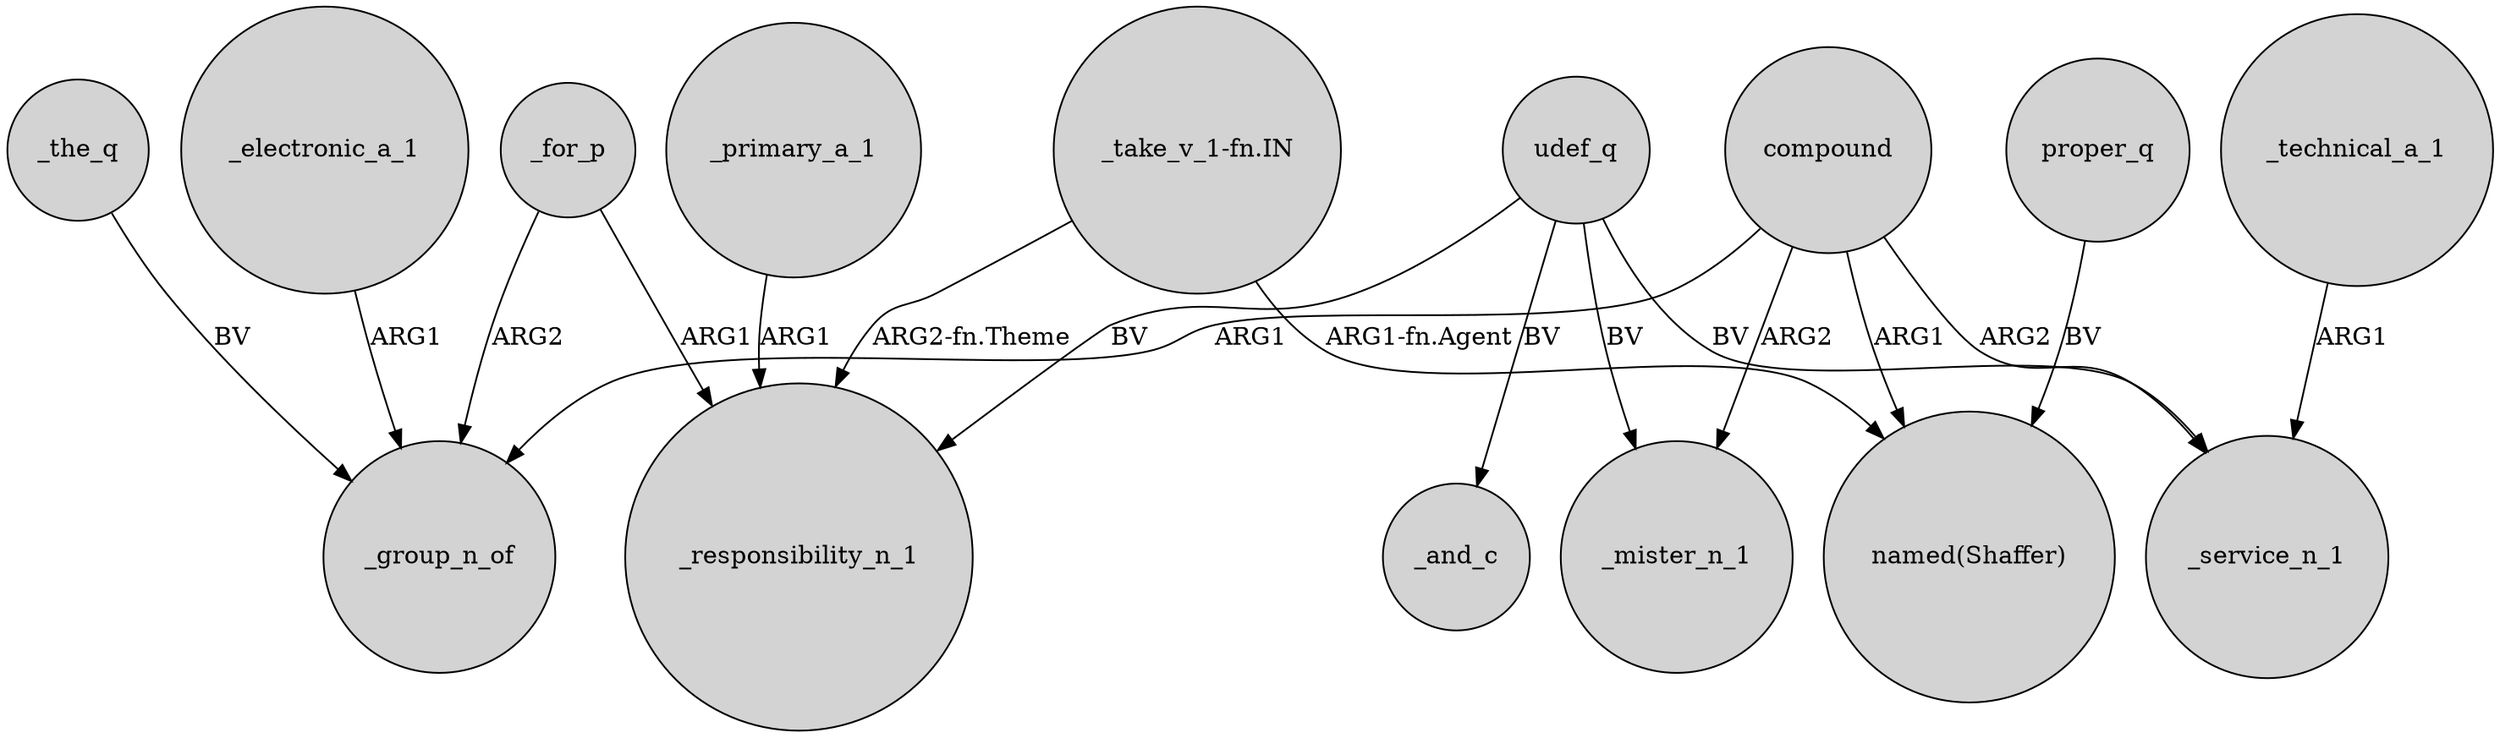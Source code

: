 digraph {
	node [shape=circle style=filled]
	udef_q -> _responsibility_n_1 [label=BV]
	udef_q -> _mister_n_1 [label=BV]
	proper_q -> "named(Shaffer)" [label=BV]
	_primary_a_1 -> _responsibility_n_1 [label=ARG1]
	_for_p -> _group_n_of [label=ARG2]
	udef_q -> _service_n_1 [label=BV]
	_technical_a_1 -> _service_n_1 [label=ARG1]
	_for_p -> _responsibility_n_1 [label=ARG1]
	compound -> _service_n_1 [label=ARG2]
	"_take_v_1-fn.IN" -> _responsibility_n_1 [label="ARG2-fn.Theme"]
	_the_q -> _group_n_of [label=BV]
	udef_q -> _and_c [label=BV]
	_electronic_a_1 -> _group_n_of [label=ARG1]
	compound -> _group_n_of [label=ARG1]
	compound -> _mister_n_1 [label=ARG2]
	"_take_v_1-fn.IN" -> "named(Shaffer)" [label="ARG1-fn.Agent"]
	compound -> "named(Shaffer)" [label=ARG1]
}
